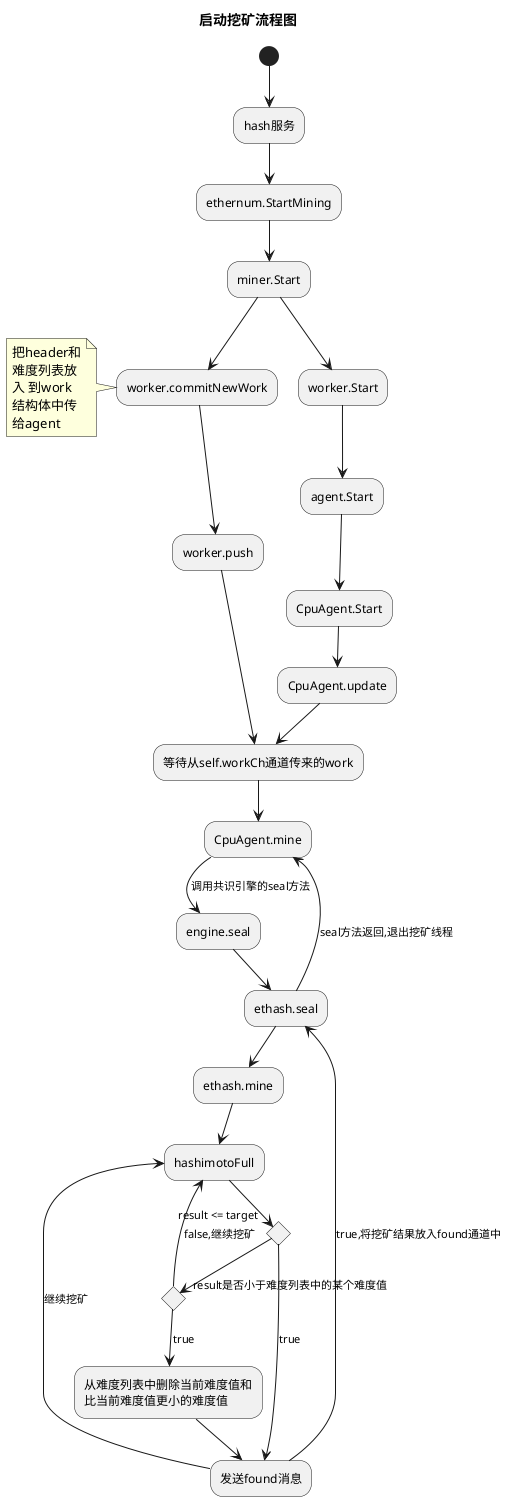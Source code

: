 @startuml
title 启动挖矿流程图
(*)-->"hash服务"
 --> "ethernum.StartMining"
 --> "miner.Start"
"miner.Start" --> "worker.commitNewWork"
note left 
    把header和
    难度列表放
    入 到work
    结构体中传
    给agent
end note
--> "worker.push"
-->"等待从self.workCh通道传来的work"
"miner.Start" --> "worker.Start"
--> "agent.Start"
--> "CpuAgent.Start"
--> "CpuAgent.update"
--> "等待从self.workCh通道传来的work"
--> "CpuAgent.mine"
"CpuAgent.mine" --> [调用共识引擎的seal方法]"engine.seal"
--> "ethash.seal"
--> "ethash.mine"
--> "hashimotoFull"
if "result <= target" then
    --> [true] "发送found消息"
    --> [true,将挖矿结果放入found通道中]"ethash.seal"
    --> [seal方法返回,退出挖矿线程]"CpuAgent.mine"
else
    if "result是否小于难度列表中的某个难度值" then
        --> [true] "从难度列表中删除当前难度值和\n比当前难度值更小的难度值"
        --> "发送found消息"
        --> [继续挖矿]"hashimotoFull"
    else
        --> [false,继续挖矿]"hashimotoFull"
    endif
endif
@enduml